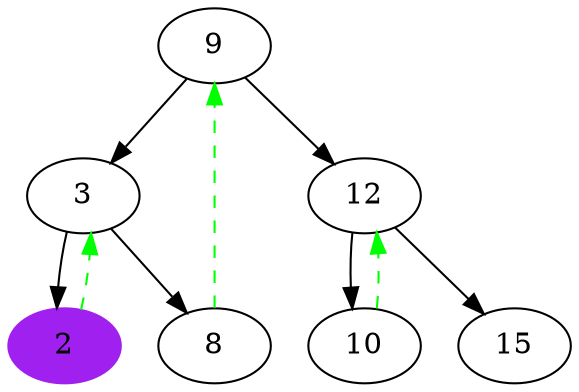 digraph G {
    9->3
    9->12
    3->2
    3->8
    12->10
    12->15
    2->3[style=dashed, color="green"]
    8->9[style=dashed, color="green"]
    10->12[style=dashed, color="green"]
    
    2[style=filled, color=purple]
}